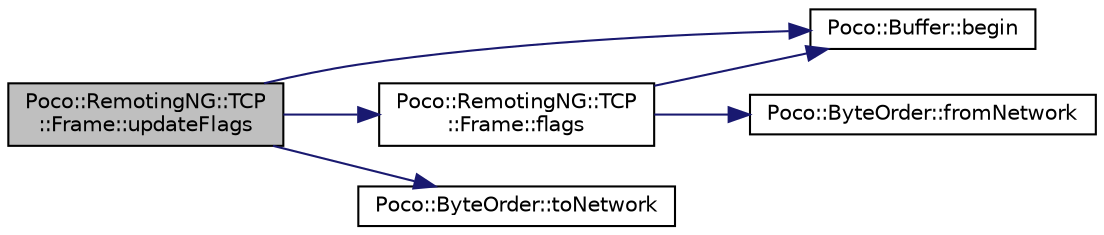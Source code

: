 digraph "Poco::RemotingNG::TCP::Frame::updateFlags"
{
 // LATEX_PDF_SIZE
  edge [fontname="Helvetica",fontsize="10",labelfontname="Helvetica",labelfontsize="10"];
  node [fontname="Helvetica",fontsize="10",shape=record];
  rankdir="LR";
  Node1 [label="Poco::RemotingNG::TCP\l::Frame::updateFlags",height=0.2,width=0.4,color="black", fillcolor="grey75", style="filled", fontcolor="black",tooltip="Returns the flags."];
  Node1 -> Node2 [color="midnightblue",fontsize="10",style="solid"];
  Node2 [label="Poco::Buffer::begin",height=0.2,width=0.4,color="black", fillcolor="white", style="filled",URL="$classPoco_1_1Buffer.html#a9a3ae9f4ebf9cf667bd9f413afc0f75f",tooltip="Returns a pointer to the beginning of the buffer."];
  Node1 -> Node3 [color="midnightblue",fontsize="10",style="solid"];
  Node3 [label="Poco::RemotingNG::TCP\l::Frame::flags",height=0.2,width=0.4,color="black", fillcolor="white", style="filled",URL="$classPoco_1_1RemotingNG_1_1TCP_1_1Frame.html#ab3a13d1a847c8419f83bc370a02526fd",tooltip="Returns the channel."];
  Node3 -> Node2 [color="midnightblue",fontsize="10",style="solid"];
  Node3 -> Node4 [color="midnightblue",fontsize="10",style="solid"];
  Node4 [label="Poco::ByteOrder::fromNetwork",height=0.2,width=0.4,color="black", fillcolor="white", style="filled",URL="$classPoco_1_1ByteOrder.html#a58dd2efa411ef1cdf71531049ea03d9d",tooltip=" "];
  Node1 -> Node5 [color="midnightblue",fontsize="10",style="solid"];
  Node5 [label="Poco::ByteOrder::toNetwork",height=0.2,width=0.4,color="black", fillcolor="white", style="filled",URL="$classPoco_1_1ByteOrder.html#a837fb0cfbf39547cfeb51cbaa9135b8c",tooltip=" "];
}
